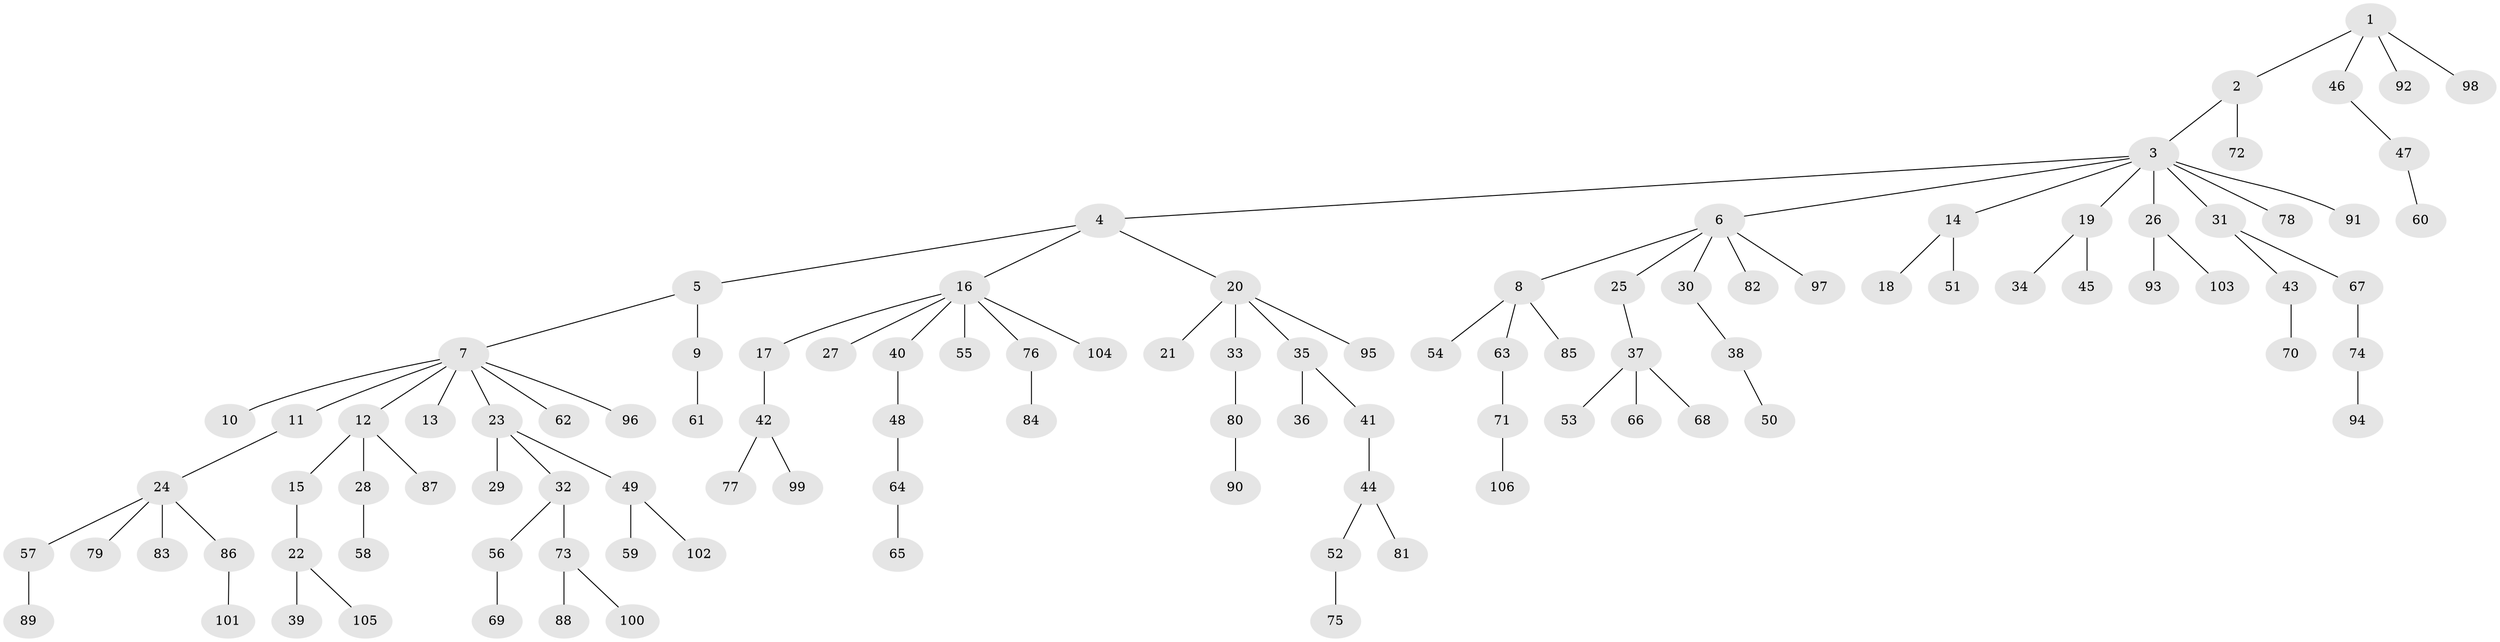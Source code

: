 // coarse degree distribution, {2: 0.23809523809523808, 1: 0.6666666666666666, 4: 0.031746031746031744, 5: 0.047619047619047616, 29: 0.015873015873015872}
// Generated by graph-tools (version 1.1) at 2025/56/03/04/25 21:56:01]
// undirected, 106 vertices, 105 edges
graph export_dot {
graph [start="1"]
  node [color=gray90,style=filled];
  1;
  2;
  3;
  4;
  5;
  6;
  7;
  8;
  9;
  10;
  11;
  12;
  13;
  14;
  15;
  16;
  17;
  18;
  19;
  20;
  21;
  22;
  23;
  24;
  25;
  26;
  27;
  28;
  29;
  30;
  31;
  32;
  33;
  34;
  35;
  36;
  37;
  38;
  39;
  40;
  41;
  42;
  43;
  44;
  45;
  46;
  47;
  48;
  49;
  50;
  51;
  52;
  53;
  54;
  55;
  56;
  57;
  58;
  59;
  60;
  61;
  62;
  63;
  64;
  65;
  66;
  67;
  68;
  69;
  70;
  71;
  72;
  73;
  74;
  75;
  76;
  77;
  78;
  79;
  80;
  81;
  82;
  83;
  84;
  85;
  86;
  87;
  88;
  89;
  90;
  91;
  92;
  93;
  94;
  95;
  96;
  97;
  98;
  99;
  100;
  101;
  102;
  103;
  104;
  105;
  106;
  1 -- 2;
  1 -- 46;
  1 -- 92;
  1 -- 98;
  2 -- 3;
  2 -- 72;
  3 -- 4;
  3 -- 6;
  3 -- 14;
  3 -- 19;
  3 -- 26;
  3 -- 31;
  3 -- 78;
  3 -- 91;
  4 -- 5;
  4 -- 16;
  4 -- 20;
  5 -- 7;
  5 -- 9;
  6 -- 8;
  6 -- 25;
  6 -- 30;
  6 -- 82;
  6 -- 97;
  7 -- 10;
  7 -- 11;
  7 -- 12;
  7 -- 13;
  7 -- 23;
  7 -- 62;
  7 -- 96;
  8 -- 54;
  8 -- 63;
  8 -- 85;
  9 -- 61;
  11 -- 24;
  12 -- 15;
  12 -- 28;
  12 -- 87;
  14 -- 18;
  14 -- 51;
  15 -- 22;
  16 -- 17;
  16 -- 27;
  16 -- 40;
  16 -- 55;
  16 -- 76;
  16 -- 104;
  17 -- 42;
  19 -- 34;
  19 -- 45;
  20 -- 21;
  20 -- 33;
  20 -- 35;
  20 -- 95;
  22 -- 39;
  22 -- 105;
  23 -- 29;
  23 -- 32;
  23 -- 49;
  24 -- 57;
  24 -- 79;
  24 -- 83;
  24 -- 86;
  25 -- 37;
  26 -- 93;
  26 -- 103;
  28 -- 58;
  30 -- 38;
  31 -- 43;
  31 -- 67;
  32 -- 56;
  32 -- 73;
  33 -- 80;
  35 -- 36;
  35 -- 41;
  37 -- 53;
  37 -- 66;
  37 -- 68;
  38 -- 50;
  40 -- 48;
  41 -- 44;
  42 -- 77;
  42 -- 99;
  43 -- 70;
  44 -- 52;
  44 -- 81;
  46 -- 47;
  47 -- 60;
  48 -- 64;
  49 -- 59;
  49 -- 102;
  52 -- 75;
  56 -- 69;
  57 -- 89;
  63 -- 71;
  64 -- 65;
  67 -- 74;
  71 -- 106;
  73 -- 88;
  73 -- 100;
  74 -- 94;
  76 -- 84;
  80 -- 90;
  86 -- 101;
}
